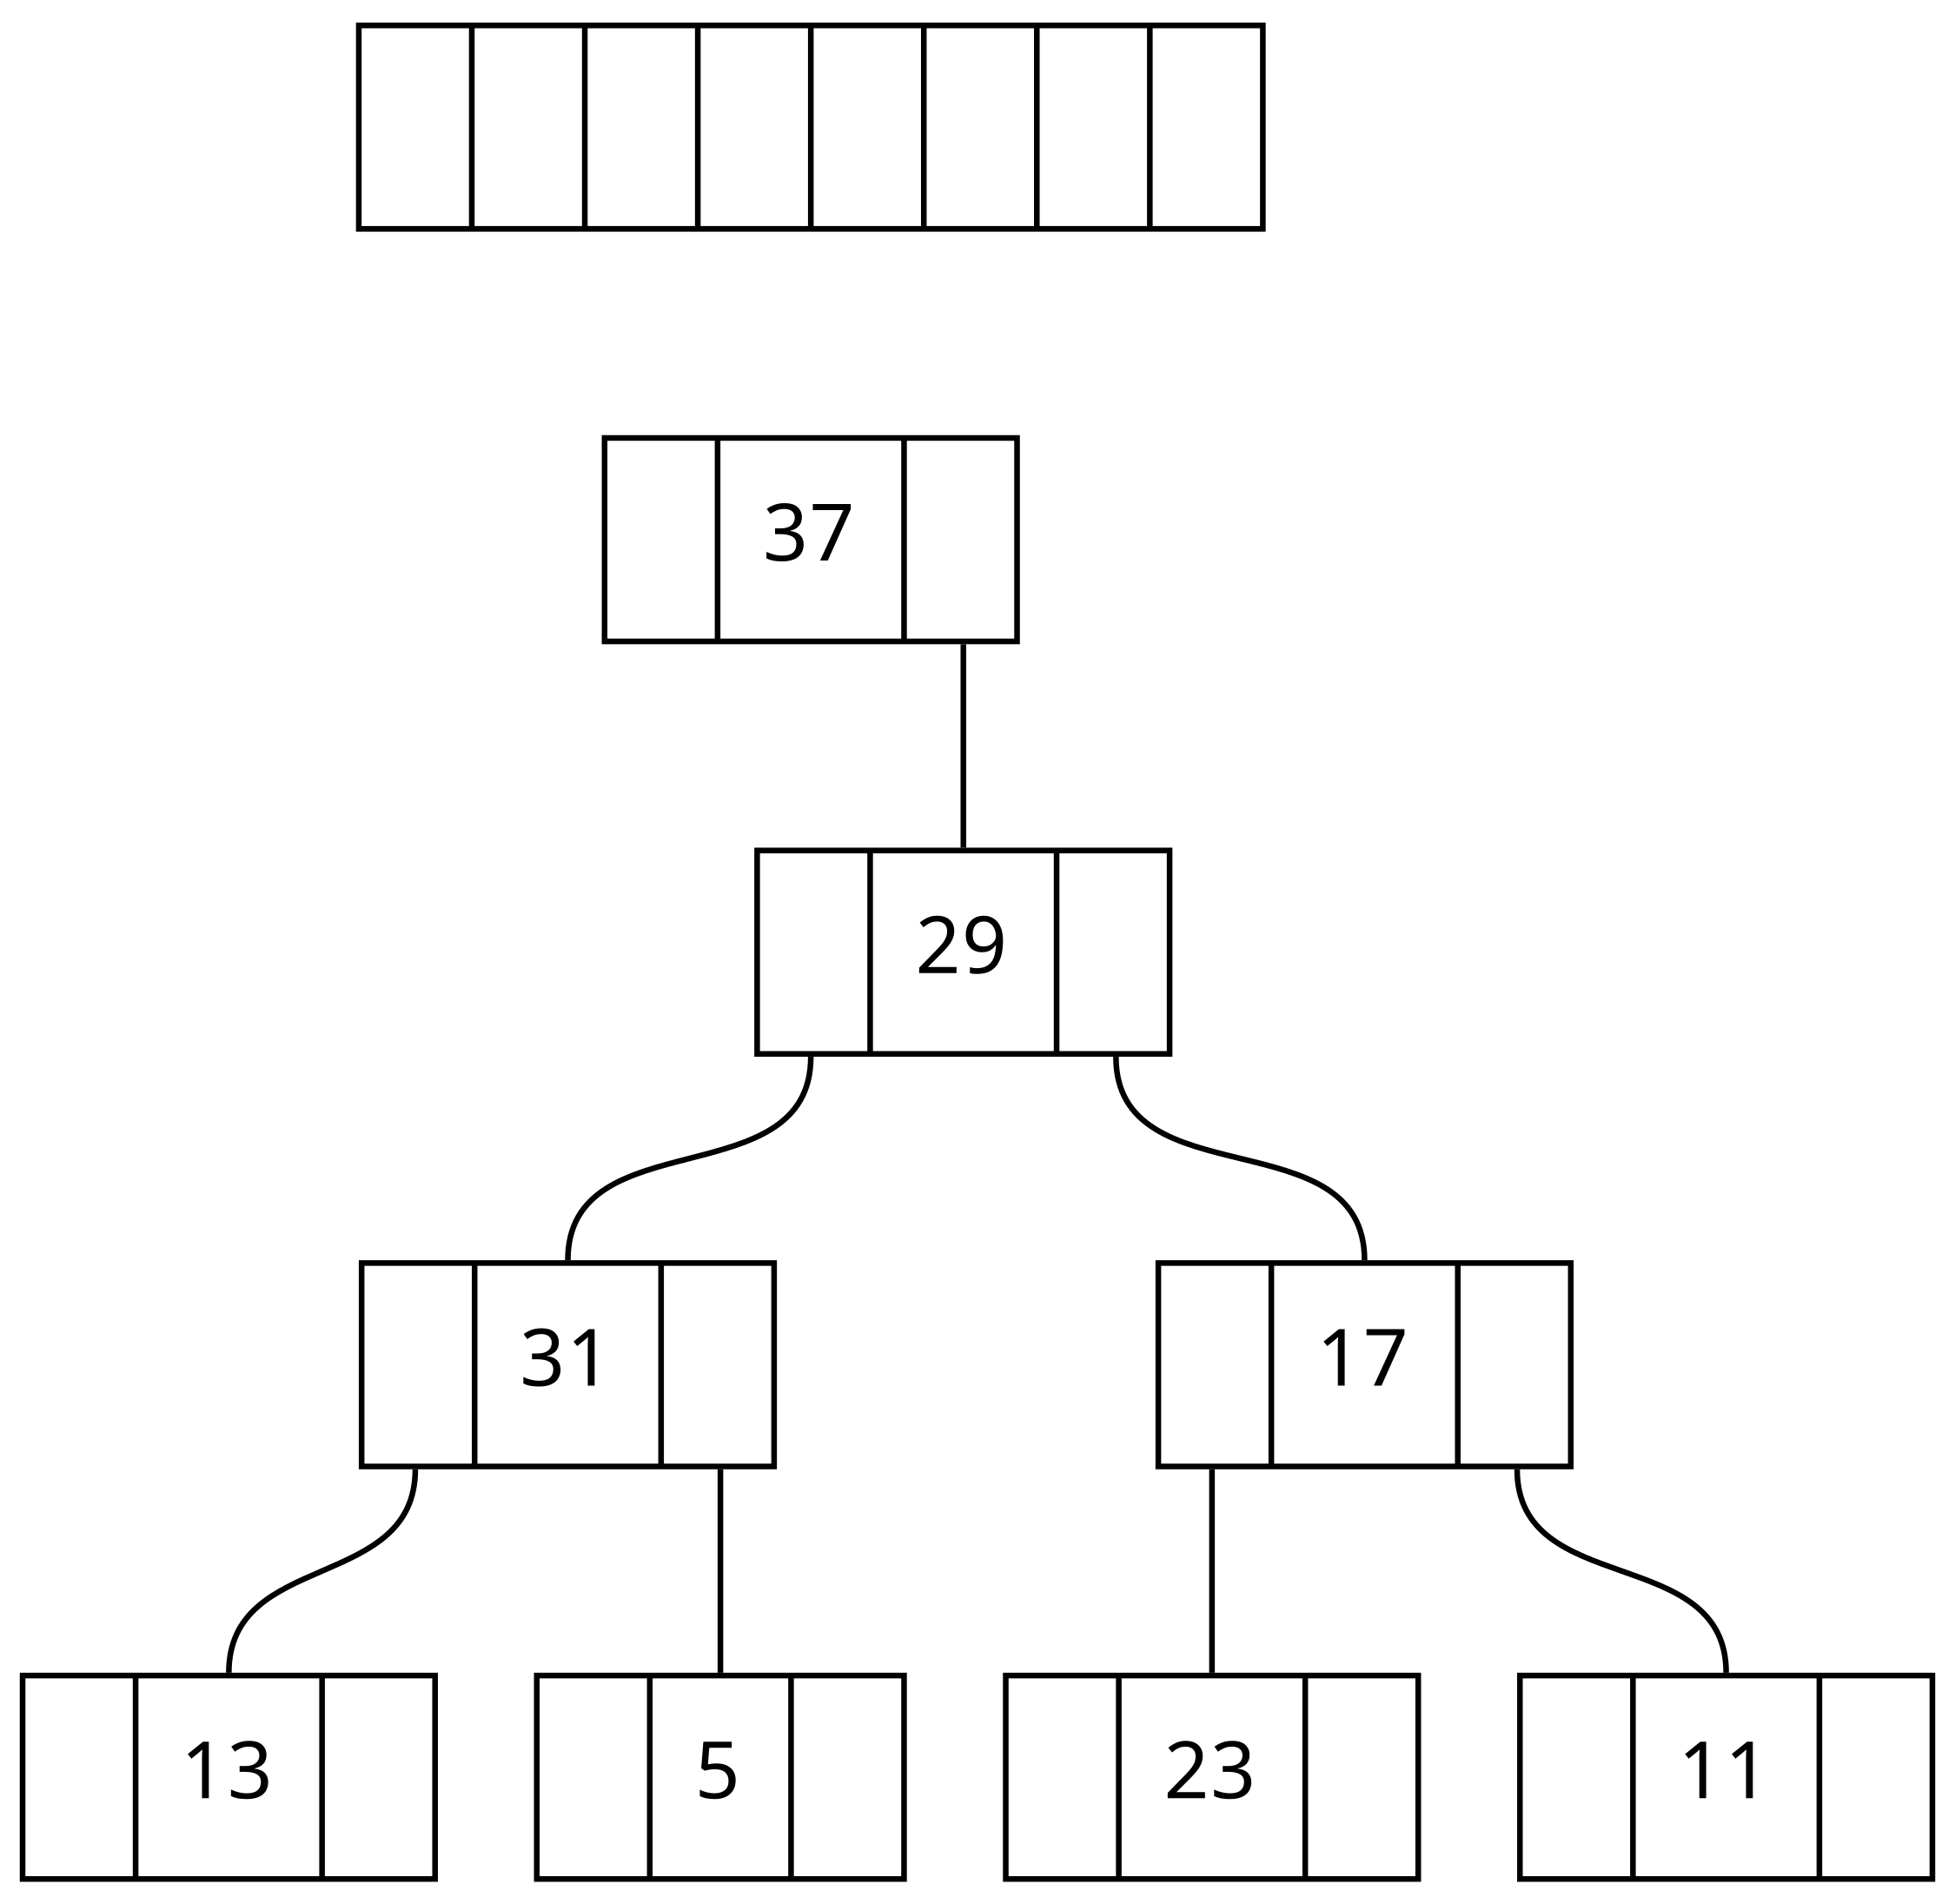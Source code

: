 strict graph {
    graph [fontname = "Handlee", size="15!"];
    node [fontname = "Handlee", shape = record];
    edge [fontname = "Handlee"];
	array[label = "|||||||"];
	i0[label = "<l> | <m> 37 | <r>"];
	i1[label = "<l> | <m> 29 | <r>"];
	i2[label = "<l> | <m> 31 | <r>"];
	i3[label = "<l> | <m> 17 | <r>"];
	i4[label = "<l> | <m> 13 | <r>"];
	i5[label = "<l> | <m> 5 | <r>"];
	i6[label = "<l> | <m> 23 | <r>"];
	i7[label = "<l> | <m> 11 | <r>"];
	array -- i0[style=invis]
	i0:r -- i1:m;
	i1:l -- i2:m;
	i1:r -- i3:m;
	i2:l -- i4:m;
	i2:r -- i5:m;
	i3:l -- i6:m;
	i3:r -- i7:m;
}

strict graph {
    graph [fontname = "Handlee", size="15!"]
    node [fontname = "Handlee", shape = record]
    edge [fontname = "Handlee"]
	array[label = "|||||||37"]
	i1[label = "<l> | <m> 29 | <r>"]
	i2[label = "<l> | <m> 31 | <r>"]
	i3[label = "<l> | <m> 17 | <r>"]
	i4[label = "<l> | <m> 13 | <r>"]
	i5[label = "<l> | <m> 5 | <r>"]
	i6[label = "<l> | <m> 23 | <r>"]
	i7[label = "<l> | <m> 11 | <r>"]
	array -- i1[style=invis]
	i1:l -- i2:m[color=red]
	i1:r -- i3:m
	i2:l -- i4:m[color=red]
	i2:r -- i5:m
	i3:l -- i6:m
	i3:r -- i7:m
}

strict graph {
    graph [fontname = "Handlee", size="15!"]
    node [fontname = "Handlee", shape = record]
    edge [fontname = "Handlee"]
	array[label = "|||||||37"]
	i4[label = "<l> | <m> 13 | <r>"][color=red]
	i2[label = "<l> | <m> 31 | <r>"][color=red]
	i1[label = "<l> | <m> 29 | <r>"]
	i3[label = "<l> | <m> 17 | <r>"]
	i5[label = "<l> | <m> 5 | <r>"]
	i6[label = "<l> | <m> 23 | <r>"]
	i7[label = "<l> | <m> 11 | <r>"]
	array -- i4[style=invis]
	array -- i2[style=invis]
	array -- i1[style=invis]
	i1:r -- i3:m
	i2:r -- i5:m
	i3:l -- i6:m
	i3:r -- i7:m
}

strict graph {
    graph [fontname = "Handlee", size="15!"]
    node [fontname = "Handlee", shape = record]
    edge [fontname = "Handlee"]
	array[label = "|||||||37"]
	array -- i2[style=invis]
	array -- i1[style=invis]


	i2[label = "<l> | <m> 31 | <r>"][color=red]
	i4[label = "<l> | <m> 13 | <r>"]
	i5[label = "<l> | <m> 5 | <r>"]
	i2:r -- i4:m
	i4:l -- i5:m

	i1[label = "<l> | <m> 29 | <r>"][color=red]
	i3[label = "<l> | <m> 17 | <r>"]
	i6[label = "<l> | <m> 23 | <r>"]
	i7[label = "<l> | <m> 11 | <r>"]
	i1:r -- i3:m
	i3:l -- i6:m
	i3:r -- i7:m
}

strict graph {
    graph [fontname = "Handlee", size="15!"]
    node [fontname = "Handlee", shape = record]
    edge [fontname = "Handlee"]
	array[label = "|||||||37"]
	array -- i2[style=invis]

	i2[label = "<l> | <m> 31 | <r>"]
	i4[label = "<l> | <m> 13 | <r>"]
	i5[label = "<l> | <m> 5 | <r>"]
	i1[label = "<l> | <m> 29 | <r>"]
	i3[label = "<l> | <m> 17 | <r>"]
	i6[label = "<l> | <m> 23 | <r>"]
	i7[label = "<l> | <m> 11 | <r>"]

	i2:r -- i1:m
	i1:l -- i4:m
	i4:l -- i5:m

	i1:r -- i3:m
	i3:l -- i6:m
	i3:r -- i7:m
}

strict graph {
    graph [fontname = "Handlee", size="15!"]
    node [fontname = "Handlee", shape = record]
    edge [fontname = "Handlee"]
	array[label = "||||||31|37"]
	array -- i1[style=invis]

	i1[label = "<l> | <m> 29 | <r>"]
	i4[label = "<l> | <m> 13 | <r>"]
	i3[label = "<l> | <m> 17 | <r>"]
	i5[label = "<l> | <m> 5 | <r>"]
	i6[label = "<l> | <m> 23 | <r>"]
	i7[label = "<l> | <m> 11 | <r>"]

	i1:l -- i4:m[color=red]
	i4:l -- i5:m[color=red]
	i1:r -- i3:m
	i3:l -- i6:m
	i3:r -- i7:m
}

strict graph {
    graph [fontname = "Handlee", size="15!"]
    node [fontname = "Handlee", shape = record]
    edge [fontname = "Handlee"]
	array[label = "||||||31|37"]
	array -- i5[style=invis]
	array -- i4[style=invis]
	array -- i1[style=invis]

	i1[label = "<l> | <m> 29 | <r>"]
	i4[label = "<l> | <m> 13 | <r>"][color=red]
	i5[label = "<l> | <m> 5 | <r>"][color=red]
	i3[label = "<l> | <m> 17 | <r>"]
	i6[label = "<l> | <m> 23 | <r>"]
	i7[label = "<l> | <m> 11 | <r>"]

	i1:r -- i3:m
	i3:l -- i6:m
	i3:r -- i7:m
}



strict graph {
    graph [fontname = "Handlee", size="15!"]
    node [fontname = "Handlee", shape = record]
    edge [fontname = "Handlee"]
	array[label = "||||||31|37"]
	array -- i4[style=invis]
	array -- i1[style=invis]

	i1[label = "<l> | <m> 29 | <r>"][color=red]
	i4[label = "<l> | <m> 13 | <r>"][color=red]
	i5[label = "<l> | <m> 5 | <r>"]
	i3[label = "<l> | <m> 17 | <r>"]
	i6[label = "<l> | <m> 23 | <r>"]
	i7[label = "<l> | <m> 11 | <r>"]

	i4:r -- i5:m

	i1:r -- i3:m
	i3:l -- i6:m
	i3:r -- i7:m
}


strict graph {
    graph [fontname = "Handlee", size="15!"]
    node [fontname = "Handlee", shape = record]
    edge [fontname = "Handlee"]
	array[label = "||||||31|37"]
	array -- i1[style=invis]

	i1[label = "<l> | <m> 29 | <r>"]
	i4[label = "<l> | <m> 13 | <r>"]
	i5[label = "<l> | <m> 5 | <r>"]
	i3[label = "<l> | <m> 17 | <r>"]
	i6[label = "<l> | <m> 23 | <r>"]
	i7[label = "<l> | <m> 11 | <r>"]

	i1:r -- i4:m
	i4:r -- i5:m
	i4:l -- i3:m
	i3:l -- i6:m
	i3:r -- i7:m
}

strict graph {
    graph [fontname = "Handlee", size="15!"]
    node [fontname = "Handlee", shape = record]
    edge [fontname = "Handlee"]
	array[label = "|||||29|31|37"]
	array -- i4[style=invis]

	i4[label = "<l> | <m> 13 | <r>"]
	i5[label = "<l> | <m> 5 | <r>"]
	i3[label = "<l> | <m> 17 | <r>"]
	i6[label = "<l> | <m> 23 | <r>"]
	i7[label = "<l> | <m> 11 | <r>"]

	i4:r -- i5:m
	i4:l -- i3:m[color=red]
	i3:l -- i6:m[color=red]
	i3:r -- i7:m
}

strict graph {
    graph [fontname = "Handlee", size="15!"]
    node [fontname = "Handlee", shape = record]
    edge [fontname = "Handlee"]
	array[label = "|||||29|31|37"]
	array -- i6[style=invis]
	array -- i3[style=invis]
	array -- i4[style=invis]

	i4[label = "<l> | <m> 13 | <r>"]
	i5[label = "<l> | <m> 5 | <r>"]
	i3[label = "<l> | <m> 17 | <r>"]
	i6[label = "<l> | <m> 23 | <r>"]
	i7[label = "<l> | <m> 11 | <r>"]

	i4:r -- i5:m
	i3:r -- i7:m
}

strict graph {
    graph [fontname = "Handlee", size="15!"]
    node [fontname = "Handlee", shape = record]
    edge [fontname = "Handlee"]
	array[label = "|||||29|31|37"]
	array -- i6[style=invis]
	array -- i4[style=invis]

	i4[label = "<l> | <m> 13 | <r>"]
	i5[label = "<l> | <m> 5 | <r>"]
	i3[label = "<l> | <m> 17 | <r>"]
	i6[label = "<l> | <m> 23 | <r>"]
	i7[label = "<l> | <m> 11 | <r>"]

	i6:r -- i3:m
	i4:r -- i5:m
	i3:r -- i7:m
}

strict graph {
    graph [fontname = "Handlee", size="15!"]
    node [fontname = "Handlee", shape = record]
    edge [fontname = "Handlee"]
	array[label = "|||||29|31|37"]
	array -- i6[style=invis]

	i4[label = "<l> | <m> 13 | <r>"]
	i5[label = "<l> | <m> 5 | <r>"]
	i3[label = "<l> | <m> 17 | <r>"]
	i6[label = "<l> | <m> 23 | <r>"]
	i7[label = "<l> | <m> 11 | <r>"]

	i6:r -- i4:m
	i4:l -- i3:m
	i4:r -- i5:m
	i3:r -- i7:m
}

strict graph {
    graph [fontname = "Handlee", size="15!"]
    node [fontname = "Handlee", shape = record]
    edge [fontname = "Handlee"]
	array[label = "||||23|29|31|37"]
	array -- i4[style=invis]

	i4[label = "<l> | <m> 13 | <r>"]
	i5[label = "<l> | <m> 5 | <r>"]
	i3[label = "<l> | <m> 17 | <r>"]
	i7[label = "<l> | <m> 11 | <r>"]

	i4:l -- i3:m[color=red]
	i4:r -- i5:m
	i3:r -- i7:m
}

strict graph {
    graph [fontname = "Handlee", size="15!"]
    node [fontname = "Handlee", shape = record]
    edge [fontname = "Handlee"]
	array[label = "||||23|29|31|37"]
	array -- i3[style=invis]
	array -- i4[style=invis]

	i3[label = "<l> | <m> 17 | <r>"]
	i7[label = "<l> | <m> 11 | <r>"]
	i4[label = "<l> | <m> 13 | <r>"]
	i5[label = "<l> | <m> 5 | <r>"]

	i4:r -- i5:m
	i3:r -- i7:m
}

strict graph {
    graph [fontname = "Handlee", size="15!"]
    node [fontname = "Handlee", shape = record]
    edge [fontname = "Handlee"]
	array[label = "||||23|29|31|37"]
	array -- i3[style=invis]
	array -- i4[style=invis]

	i3[label = "<l> | <m> 17 | <r>"]
	i7[label = "<l> | <m> 11 | <r>"]
	i4[label = "<l> | <m> 13 | <r>"]
	i5[label = "<l> | <m> 5 | <r>"]

	i3:r -- i4:m
	i4:l -- i7:m
	i4:r -- i5:m
}

strict graph {
    graph [fontname = "Handlee", size="15!"]
    node [fontname = "Handlee", shape = record]
    edge [fontname = "Handlee"]
	array[label = "|||17|23|29|31|37"]
	array -- i4[style=invis]

	i4[label = "<l> | <m> 13 | <r>"]
	i7[label = "<l> | <m> 11 | <r>"]
	i5[label = "<l> | <m> 5 | <r>"]

	i4:l -- i7:m[color=red]
	i4:r -- i5:m
}

strict graph {
    graph [fontname = "Handlee", size="15!"]
    node [fontname = "Handlee", shape = record]
    edge [fontname = "Handlee"]
	array[label = "|||17|23|29|31|37"]
	array -- i7[style=invis]
	array -- i4[style=invis]

	i4[label = "<l> | <m> 13 | <r>"]
	i7[label = "<l> | <m> 11 | <r>"]
	i5[label = "<l> | <m> 5 | <r>"]

	i4:r -- i5:m
}

strict graph {
    graph [fontname = "Handlee", size="15!"]
    node [fontname = "Handlee", shape = record]
    edge [fontname = "Handlee"]
	array[label = "|||17|23|29|31|37"]
	array -- i4[style=invis]

	i4[label = "<l> | <m> 13 | <r>"]
	i7[label = "<l> | <m> 11 | <r>"]
	i5[label = "<l> | <m> 5 | <r>"]

	i4:r -- i7:m
	i7:l -- i5:m
}

strict graph {
    graph [fontname = "Handlee", size="15!"]
    node [fontname = "Handlee", shape = record]
    edge [fontname = "Handlee"]
	array[label = "||13|17|23|29|31|37"]
	array -- i7[style=invis]

	i7[label = "<l> | <m> 11 | <r>"]
	i5[label = "<l> | <m> 5 | <r>"]

	i7:l -- i5:m[color=red]
}

strict graph {
    graph [fontname = "Handlee", size="15!"]
    node [fontname = "Handlee", shape = record]
    edge [fontname = "Handlee"]
	array[label = "||13|17|23|29|31|37"]
	array -- i5[style=invis]
	array -- i7[style=invis]

	i7[label = "<l> | <m> 11 | <r>"]
	i5[label = "<l> | <m> 5 | <r>"]
}

strict graph {
    graph [fontname = "Handlee", size="15!"]
    node [fontname = "Handlee", shape = record]
    edge [fontname = "Handlee"]
	array[label = "||13|17|23|29|31|37"]
	array -- i7[style=invis]

	i7[label = "<l> | <m> 11 | <r>"]
	i5[label = "<l> | <m> 5 | <r>"]

	i7:r -- i5:m
}

strict graph {
    graph [fontname = "Handlee", size="15!"]
    node [fontname = "Handlee", shape = record]
    edge [fontname = "Handlee"]
	array[label = "|11|13|17|23|29|31|37"]
	array -- i5[style=invis]
	i5[label = "<l> | <m> 5 | <r>"]
}

strict graph {
    graph [fontname = "Handlee", size="15!"]
    node [fontname = "Handlee", shape = record]
    edge [fontname = "Handlee"]
	array[label = "5|11|13|17|23|29|31|37"]
}
